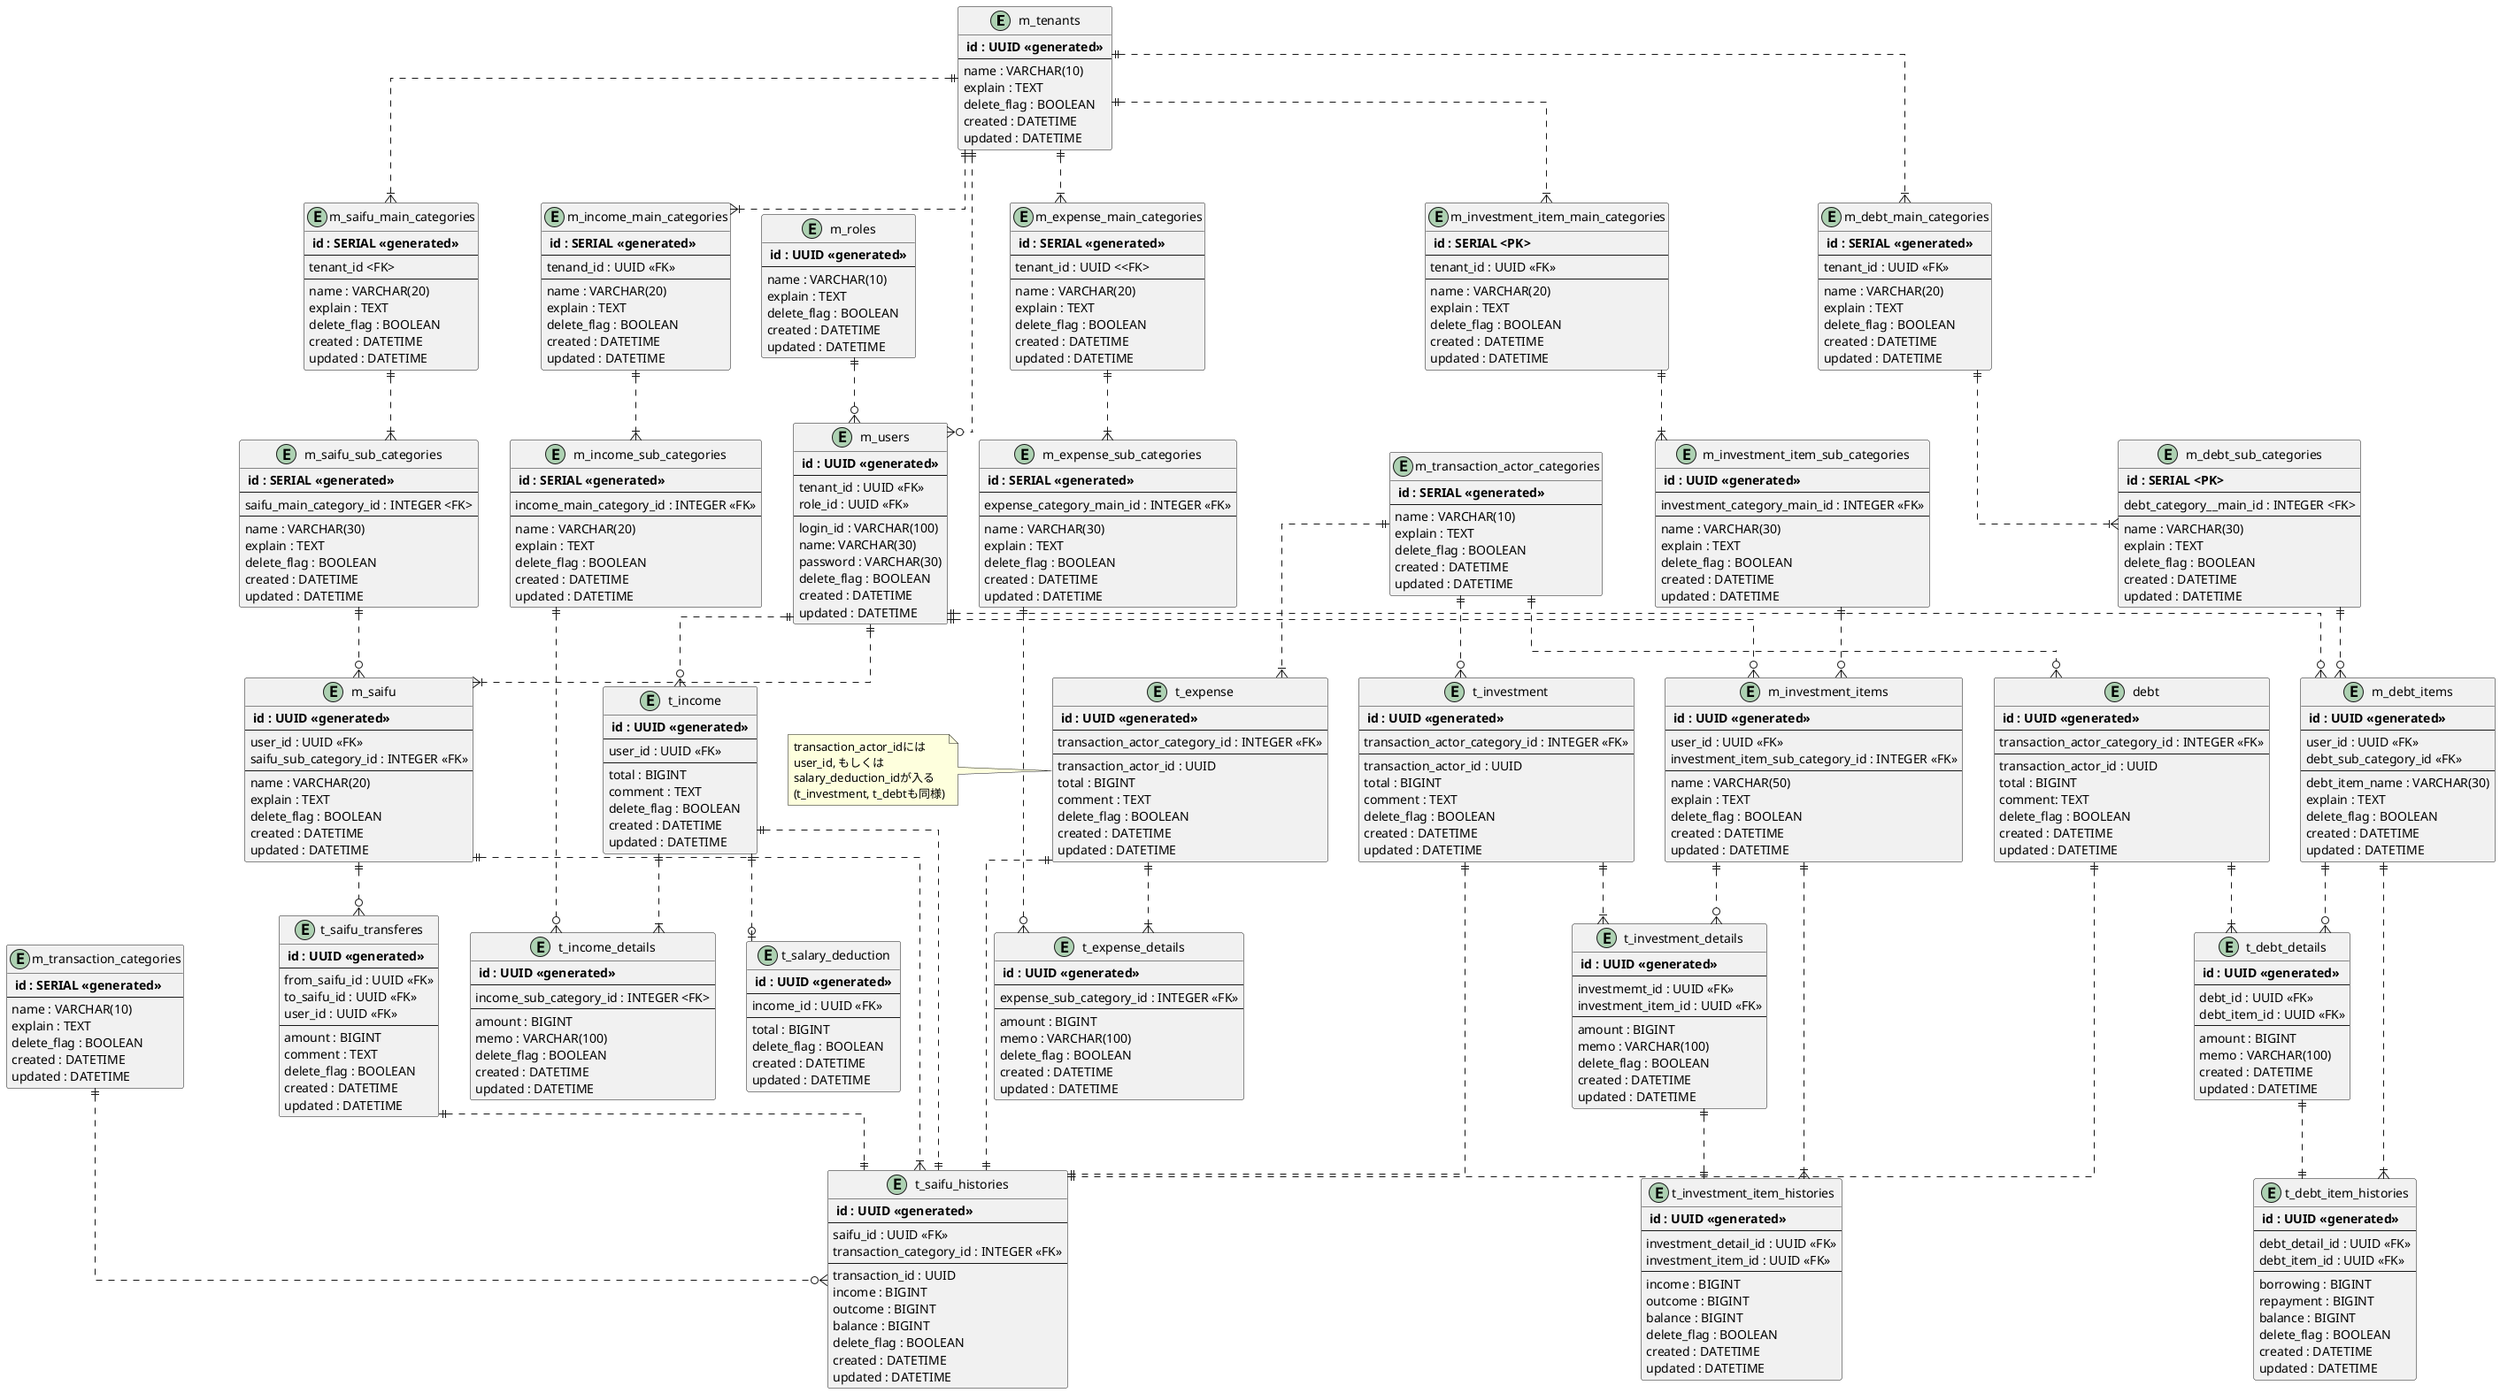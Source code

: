 
@startuml ER_Concept
skinparam linetype ortho

' Entity
entity "m_tenants" as tenant{
  ** id : UUID <<generated>> **
  --
  name : VARCHAR(10)
  explain : TEXT
  delete_flag : BOOLEAN
  created : DATETIME
  updated : DATETIME
}

entity "m_roles" as role {
  ** id : UUID <<generated>> **
  --
  name : VARCHAR(10)
  explain : TEXT
  delete_flag : BOOLEAN
  created : DATETIME
  updated : DATETIME
}

entity "m_users" as user {
  ** id : UUID <<generated>> **
  --
  tenant_id : UUID <<FK>>
  role_id : UUID <<FK>>
  --
  login_id : VARCHAR(100)
  name: VARCHAR(30)
  password : VARCHAR(30)
  delete_flag : BOOLEAN
  created : DATETIME
  updated : DATETIME
}

entity "m_saifu" as saifu {
  ** id : UUID <<generated>> **
  --
  user_id : UUID <<FK>>
  saifu_sub_category_id : INTEGER <<FK>>
  --
  name : VARCHAR(20)
  explain : TEXT
  delete_flag : BOOLEAN
  created : DATETIME
  updated : DATETIME
}

entity "m_saifu_main_categories" as saifuCategoryMain {
  ** id : SERIAL <<generated>> **
  --
  tenant_id <FK>
  --
  name : VARCHAR(20)
  explain : TEXT
  delete_flag : BOOLEAN
  created : DATETIME
  updated : DATETIME
}

entity "m_saifu_sub_categories" as saifuCategorySub {
  ** id : SERIAL <<generated>> **
  --
  saifu_main_category_id : INTEGER <FK>
  --
  name : VARCHAR(30)
  explain : TEXT
  delete_flag : BOOLEAN
  created : DATETIME
  updated : DATETIME
}

entity "t_saifu_histories" as saifuHistory {
  ** id : UUID <<generated>> **
  --
  saifu_id : UUID <<FK>>
  transaction_category_id : INTEGER <<FK>>
  --
  transaction_id : UUID
  income : BIGINT
  outcome : BIGINT
  balance : BIGINT
  delete_flag : BOOLEAN
  created : DATETIME
  updated : DATETIME
}

entity "t_saifu_transferes" as saifuTransfer {
  ** id : UUID <<generated>> **
  --
  from_saifu_id : UUID <<FK>>
  to_saifu_id : UUID <<FK>>
  user_id : UUID <<FK>>
  --
  amount : BIGINT
  comment : TEXT
  delete_flag : BOOLEAN
  created : DATETIME
  updated : DATETIME
}

entity "m_transaction_categories" as transactionCategory {
  ** id : SERIAL <<generated>> **
  --
  name : VARCHAR(10)
  explain : TEXT
  delete_flag : BOOLEAN
  created : DATETIME
  updated : DATETIME
}

entity "t_income" as income {
  ** id : UUID <<generated>> **
  --
  user_id : UUID <<FK>>
  --
  total : BIGINT
  comment : TEXT
  delete_flag : BOOLEAN
  created : DATETIME
  updated : DATETIME
}

entity "t_income_details" as incomeDetail {
  ** id : UUID <<generated>> **
  --
  income_sub_category_id : INTEGER <FK>
  --
  amount : BIGINT
  memo : VARCHAR(100)
  delete_flag : BOOLEAN
  created : DATETIME
  updated : DATETIME
}

entity "m_income_main_categories" as incomeCategoryMain {
  ** id : SERIAL <<generated>> **
  --
  tenand_id : UUID <<FK>>
  --
  name : VARCHAR(20)
  explain : TEXT
  delete_flag : BOOLEAN
  created : DATETIME
  updated : DATETIME
}

entity "m_income_sub_categories" as incomeCategorySub {
  ** id : SERIAL <<generated>> **
  --
  income_main_category_id : INTEGER <<FK>>
  --
  name : VARCHAR(20)
  explain : TEXT
  delete_flag : BOOLEAN
  created : DATETIME
  updated : DATETIME
}

entity "t_salary_deduction" as salaryDeduction {
  ** id : UUID <<generated>> **
  --
  income_id : UUID <<FK>>
  --
  total : BIGINT
  delete_flag : BOOLEAN
  created : DATETIME
  updated : DATETIME
}

entity "m_transaction_actor_categories" as transactionActorCategory {
  ** id : SERIAL <<generated>> **
  --
  name : VARCHAR(10)
  explain : TEXT
  delete_flag : BOOLEAN
  created : DATETIME
  updated : DATETIME
}

entity "t_expense" as expense {
  ** id : UUID <<generated>> **
  --
  transaction_actor_category_id : INTEGER <<FK>>
  --
  transaction_actor_id : UUID
  total : BIGINT
  comment : TEXT
  delete_flag : BOOLEAN
  created : DATETIME
  updated : DATETIME
}

entity "t_expense_details" as expenseDetail {
  ** id : UUID <<generated>> **
  --
  expense_sub_category_id : INTEGER <<FK>>
  --
  amount : BIGINT
  memo : VARCHAR(100)
  delete_flag : BOOLEAN
  created : DATETIME
  updated : DATETIME
}

entity "m_expense_main_categories" as expenseCategoryMain {
  ** id : SERIAL <<generated>> **
  --
  tenant_id : UUID <<FK>
  --
  name : VARCHAR(20)
  explain : TEXT
  delete_flag : BOOLEAN
  created : DATETIME
  updated : DATETIME
}

entity "m_expense_sub_categories" as expenseCategorySub {
  ** id : SERIAL <<generated>> **
  --
  expense_category_main_id : INTEGER <<FK>>
  --
  name : VARCHAR(30)
  explain : TEXT
  delete_flag : BOOLEAN
  created : DATETIME
  updated : DATETIME
}

entity "t_investment" as investment {
  ** id : UUID <<generated>> **
  --
  transaction_actor_category_id : INTEGER <<FK>>
  --
  transaction_actor_id : UUID
  total : BIGINT
  comment : TEXT
  delete_flag : BOOLEAN
  created : DATETIME
  updated : DATETIME
}

entity "t_investment_details" as investmentDetail {
  ** id : UUID <<generated>> **
  --
  investmemt_id : UUID <<FK>>
  investment_item_id : UUID <<FK>>
  --
  amount : BIGINT
  memo : VARCHAR(100)
  delete_flag : BOOLEAN
  created : DATETIME
  updated : DATETIME
}

entity "m_investment_items" as investmentItem {
  ** id : UUID <<generated>> **
  --
  user_id : UUID <<FK>>
  investment_item_sub_category_id : INTEGER <<FK>>
  --
  name : VARCHAR(50)
  explain : TEXT
  delete_flag : BOOLEAN
  created : DATETIME
  updated : DATETIME
}

entity "t_investment_item_histories" as investmentItemHistory {
  ** id : UUID <<generated>> **
  --
  investment_detail_id : UUID <<FK>>
  investment_item_id : UUID <<FK>>
  --
  income : BIGINT
  outcome : BIGINT
  balance : BIGINT
  delete_flag : BOOLEAN
  created : DATETIME
  updated : DATETIME
}

entity "m_investment_item_main_categories" as investmentItemCategoryMain {
  ** id : SERIAL <PK> **
  --
  tenant_id : UUID <<FK>>
  --
  name : VARCHAR(20)
  explain : TEXT
  delete_flag : BOOLEAN
  created : DATETIME
  updated : DATETIME
}

entity "m_investment_item_sub_categories" as investmentItemCategorySub {
  ** id : UUID <<generated>> **
  --
  investment_category_main_id : INTEGER <<FK>>
  --
  name : VARCHAR(30)
  explain : TEXT
  delete_flag : BOOLEAN
  created : DATETIME
  updated : DATETIME
}

entity "debt" as debt {
  ** id : UUID <<generated>> **
  --
  transaction_actor_category_id : INTEGER <<FK>>
  --
  transaction_actor_id : UUID
  total : BIGINT
  comment: TEXT
  delete_flag : BOOLEAN
  created : DATETIME
  updated : DATETIME
}

entity "t_debt_details" as debtDetail {
  ** id : UUID <<generated>> **
  --
  debt_id : UUID <<FK>>
  debt_item_id : UUID <<FK>>
  --
  amount : BIGINT
  memo : VARCHAR(100)
  created : DATETIME
  updated : DATETIME
}

entity "m_debt_items" as debtItem {
  ** id : UUID <<generated>> **
  --
  user_id : UUID <<FK>>
  debt_sub_category_id <<FK>>
  --
  debt_item_name : VARCHAR(30)
  explain : TEXT
  delete_flag : BOOLEAN
  created : DATETIME
  updated : DATETIME
}

entity "t_debt_item_histories" as debtItemHistory {
  ** id : UUID <<generated>> **
  --
  debt_detail_id : UUID <<FK>>
  debt_item_id : UUID <<FK>>
  --
  borrowing : BIGINT
  repayment : BIGINT
  balance : BIGINT
  delete_flag : BOOLEAN
  created : DATETIME
  updated : DATETIME
}

entity "m_debt_main_categories" as debtCategoryMain {
  ** id : SERIAL <<generated>> **
  --
  tenant_id : UUID <<FK>>
  --
  name : VARCHAR(20)
  explain : TEXT
  delete_flag : BOOLEAN
  created : DATETIME
  updated : DATETIME
}

entity "m_debt_sub_categories" as debtCategorySub {
  ** id : SERIAL <PK> **
  --
  debt_category__main_id : INTEGER <FK>
  --
  name : VARCHAR(30)
  explain : TEXT
  delete_flag : BOOLEAN
  created : DATETIME
  updated : DATETIME
}

' Relation

' Account
tenant ||..o{user
role ||..o{user

' SAIFU
user ||..|{saifu
saifu ||..|{saifuHistory
tenant ||..|{saifuCategoryMain
saifuCategoryMain ||..|{saifuCategorySub
saifuCategorySub ||..o{saifu
transactionCategory ||..o{saifuHistory
saifu ||..o{saifuTransfer
saifuTransfer ||..|| saifuHistory

' Income
tenant ||..|{incomeCategoryMain
incomeCategoryMain ||..|{incomeCategorySub
incomeCategorySub ||..o{incomeDetail
user ||..o{income
income ||..|{incomeDetail
income ||..||saifuHistory
income ||..o|salaryDeduction

' Expense
tenant ||..|{expenseCategoryMain
expenseCategoryMain ||..|{expenseCategorySub
expenseCategorySub ||..o{expenseDetail
transactionActorCategory ||..|{expense
expense ||..|{expenseDetail
expense ||..||saifuHistory

' Investment
tenant ||..|{investmentItemCategoryMain
investmentItemCategoryMain ||..|{investmentItemCategorySub
investmentItemCategorySub ||..o{investmentItem
transactionActorCategory ||..o{investment
investment ||..|{investmentDetail
investment ||..||saifuHistory
investmentDetail ||..||investmentItemHistory
investmentItem ||..|{investmentItemHistory
investmentItem ||..o{investmentDetail
user ||..o{investmentItem

' Debt
tenant ||..|{debtCategoryMain
debtCategoryMain ||..|{debtCategorySub
debtCategorySub ||..o{debtItem
transactionActorCategory ||..o{debt
debt ||..|{debtDetail
debt ||..||saifuHistory
debtDetail ||..||debtItemHistory
debtItem ||..o{debtDetail
debtItem ||..|{debtItemHistory
user ||..o{debtItem

' Note
note left of expense
transaction_actor_idには
user_id, もしくは
salary_deduction_idが入る
(t_investment, t_debtも同様)
end note

@enduml